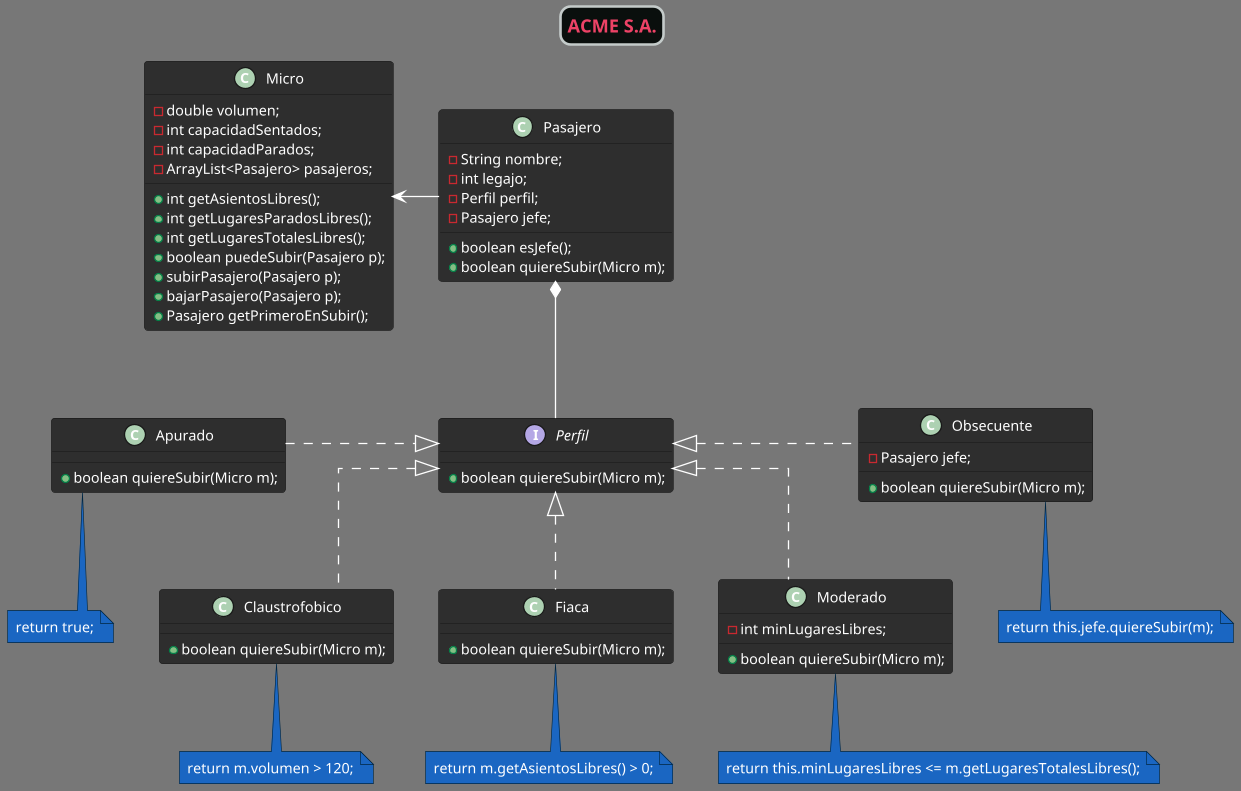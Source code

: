 @startuml
title "ACME S.A."
!theme reddress-darkblue
scale 1.3
skinparam Linetype ortho
skinparam titleBorderRoundCorner 15
skinparam titleBorderThickness 2
skinparam titleBorderColor #C4CBCA
skinparam titleBackgroundColor #0A0F0D
skinparam defaultFontColor #FFFFFF
skinparam titleFontColor #EE4266



class Micro {
    -double volumen;
    -int capacidadSentados;
    -int capacidadParados;
    -ArrayList<Pasajero> pasajeros;

    +int getAsientosLibres();
    +int getLugaresParadosLibres();
    +int getLugaresTotalesLibres();
    +boolean puedeSubir(Pasajero p);
    +subirPasajero(Pasajero p);
    +bajarPasajero(Pasajero p);
    +Pasajero getPrimeroEnSubir();
}

class Pasajero {
    -String nombre;
    -int legajo;
    -Perfil perfil;
    -Pasajero jefe;

    +boolean esJefe();
    +boolean quiereSubir(Micro m);
}

interface Perfil {
    +boolean quiereSubir(Micro m);
}

class Apurado {
    +boolean quiereSubir(Micro m);
}

class Claustrofobico {
    +boolean quiereSubir(Micro m);
}

class Fiaca {
    +boolean quiereSubir(Micro m);
}

class Moderado {
    -int minLugaresLibres;

    +boolean quiereSubir(Micro m);
}

class Obsecuente {
    -Pasajero jefe;

    +boolean quiereSubir(Micro m);
}



'Relaciones
Pasajero -l-> Micro
Pasajero *-- Perfil

Perfil <|.l. Apurado
Perfil <|.. Claustrofobico
Perfil <|.. Fiaca
Perfil <|.. Moderado
Perfil <|.r. Obsecuente


'Notas
note bottom of Apurado: return true;

note bottom of Claustrofobico: return m.volumen > 120;

note bottom of Fiaca: return m.getAsientosLibres() > 0;

note bottom of Moderado: return this.minLugaresLibres <= m.getLugaresTotalesLibres();

note bottom of Obsecuente: return this.jefe.quiereSubir(m);

@enduml